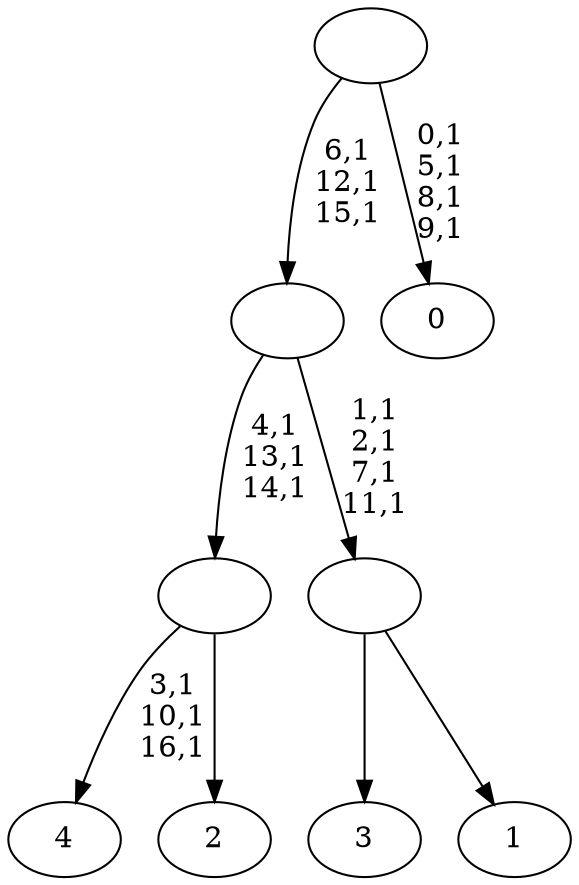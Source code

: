 digraph T {
	22 [label="4"]
	18 [label="3"]
	17 [label="2"]
	16 [label=""]
	13 [label="1"]
	12 [label=""]
	8 [label=""]
	5 [label="0"]
	0 [label=""]
	16 -> 22 [label="3,1\n10,1\n16,1"]
	16 -> 17 [label=""]
	12 -> 18 [label=""]
	12 -> 13 [label=""]
	8 -> 12 [label="1,1\n2,1\n7,1\n11,1"]
	8 -> 16 [label="4,1\n13,1\n14,1"]
	0 -> 5 [label="0,1\n5,1\n8,1\n9,1"]
	0 -> 8 [label="6,1\n12,1\n15,1"]
}
